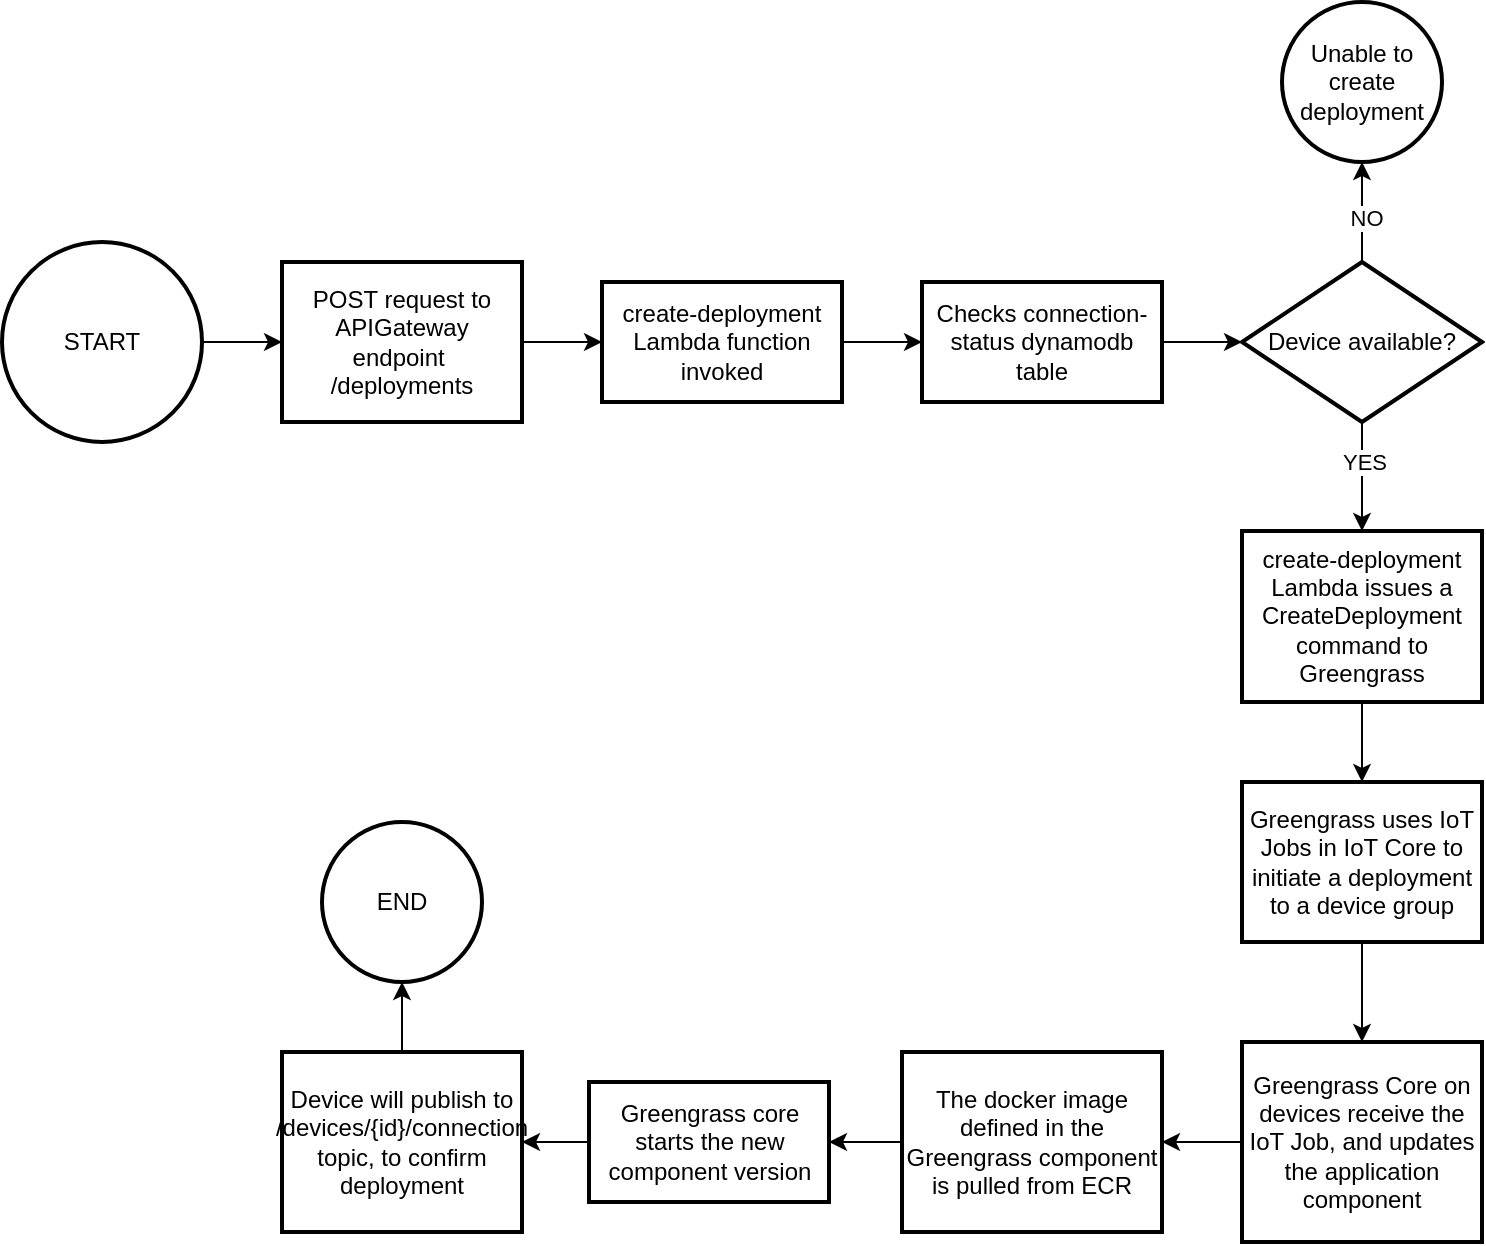 <mxfile version="28.2.3">
  <diagram name="Side-1" id="x-d8-C41W-6xykN9uDr_">
    <mxGraphModel dx="1463" dy="1110" grid="1" gridSize="10" guides="1" tooltips="1" connect="1" arrows="1" fold="1" page="1" pageScale="1" pageWidth="827" pageHeight="1169" math="0" shadow="0">
      <root>
        <mxCell id="0" />
        <mxCell id="1" parent="0" />
        <mxCell id="1nzviiJvSFG9rbKoDMbO-3" value="" style="edgeStyle=orthogonalEdgeStyle;rounded=0;orthogonalLoop=1;jettySize=auto;html=1;" edge="1" parent="1" source="1nzviiJvSFG9rbKoDMbO-1" target="1nzviiJvSFG9rbKoDMbO-2">
          <mxGeometry relative="1" as="geometry" />
        </mxCell>
        <mxCell id="1nzviiJvSFG9rbKoDMbO-1" value="START" style="strokeWidth=2;html=1;shape=mxgraph.flowchart.start_2;whiteSpace=wrap;" vertex="1" parent="1">
          <mxGeometry x="60" y="440" width="100" height="100" as="geometry" />
        </mxCell>
        <mxCell id="1nzviiJvSFG9rbKoDMbO-5" value="" style="edgeStyle=orthogonalEdgeStyle;rounded=0;orthogonalLoop=1;jettySize=auto;html=1;" edge="1" parent="1" source="1nzviiJvSFG9rbKoDMbO-2" target="1nzviiJvSFG9rbKoDMbO-4">
          <mxGeometry relative="1" as="geometry" />
        </mxCell>
        <mxCell id="1nzviiJvSFG9rbKoDMbO-2" value="&lt;div&gt;&lt;div&gt;POST request to APIGateway endpoint&amp;nbsp;&lt;/div&gt;&lt;div&gt;/deployments&lt;/div&gt;&lt;/div&gt;" style="whiteSpace=wrap;html=1;strokeWidth=2;" vertex="1" parent="1">
          <mxGeometry x="200" y="450" width="120" height="80" as="geometry" />
        </mxCell>
        <mxCell id="1nzviiJvSFG9rbKoDMbO-7" value="" style="edgeStyle=orthogonalEdgeStyle;rounded=0;orthogonalLoop=1;jettySize=auto;html=1;" edge="1" parent="1" source="1nzviiJvSFG9rbKoDMbO-4" target="1nzviiJvSFG9rbKoDMbO-6">
          <mxGeometry relative="1" as="geometry" />
        </mxCell>
        <mxCell id="1nzviiJvSFG9rbKoDMbO-4" value="&lt;br&gt;create-deployment Lambda function invoked&lt;div&gt;&lt;br/&gt;&lt;/div&gt;" style="whiteSpace=wrap;html=1;strokeWidth=2;" vertex="1" parent="1">
          <mxGeometry x="360" y="460" width="120" height="60" as="geometry" />
        </mxCell>
        <mxCell id="1nzviiJvSFG9rbKoDMbO-10" value="" style="edgeStyle=orthogonalEdgeStyle;rounded=0;orthogonalLoop=1;jettySize=auto;html=1;" edge="1" parent="1" source="1nzviiJvSFG9rbKoDMbO-6" target="1nzviiJvSFG9rbKoDMbO-9">
          <mxGeometry relative="1" as="geometry" />
        </mxCell>
        <mxCell id="1nzviiJvSFG9rbKoDMbO-6" value="Checks connection-status dynamodb table" style="whiteSpace=wrap;html=1;strokeWidth=2;" vertex="1" parent="1">
          <mxGeometry x="520" y="460" width="120" height="60" as="geometry" />
        </mxCell>
        <mxCell id="1nzviiJvSFG9rbKoDMbO-12" value="" style="edgeStyle=orthogonalEdgeStyle;rounded=0;orthogonalLoop=1;jettySize=auto;html=1;" edge="1" parent="1" source="1nzviiJvSFG9rbKoDMbO-9" target="1nzviiJvSFG9rbKoDMbO-11">
          <mxGeometry relative="1" as="geometry" />
        </mxCell>
        <mxCell id="1nzviiJvSFG9rbKoDMbO-13" value="NO" style="edgeLabel;html=1;align=center;verticalAlign=middle;resizable=0;points=[];" vertex="1" connectable="0" parent="1nzviiJvSFG9rbKoDMbO-12">
          <mxGeometry x="-0.1" y="-2" relative="1" as="geometry">
            <mxPoint as="offset" />
          </mxGeometry>
        </mxCell>
        <mxCell id="1nzviiJvSFG9rbKoDMbO-15" value="" style="edgeStyle=orthogonalEdgeStyle;rounded=0;orthogonalLoop=1;jettySize=auto;html=1;" edge="1" parent="1" source="1nzviiJvSFG9rbKoDMbO-9" target="1nzviiJvSFG9rbKoDMbO-14">
          <mxGeometry relative="1" as="geometry" />
        </mxCell>
        <mxCell id="1nzviiJvSFG9rbKoDMbO-16" value="YES" style="edgeLabel;html=1;align=center;verticalAlign=middle;resizable=0;points=[];" vertex="1" connectable="0" parent="1nzviiJvSFG9rbKoDMbO-15">
          <mxGeometry x="-0.289" y="1" relative="1" as="geometry">
            <mxPoint as="offset" />
          </mxGeometry>
        </mxCell>
        <mxCell id="1nzviiJvSFG9rbKoDMbO-9" value="Device available?" style="rhombus;whiteSpace=wrap;html=1;strokeWidth=2;" vertex="1" parent="1">
          <mxGeometry x="680" y="450" width="120" height="80" as="geometry" />
        </mxCell>
        <mxCell id="1nzviiJvSFG9rbKoDMbO-11" value="Unable to create deployment" style="ellipse;whiteSpace=wrap;html=1;strokeWidth=2;" vertex="1" parent="1">
          <mxGeometry x="700" y="320" width="80" height="80" as="geometry" />
        </mxCell>
        <mxCell id="1nzviiJvSFG9rbKoDMbO-18" value="" style="edgeStyle=orthogonalEdgeStyle;rounded=0;orthogonalLoop=1;jettySize=auto;html=1;" edge="1" parent="1" source="1nzviiJvSFG9rbKoDMbO-14" target="1nzviiJvSFG9rbKoDMbO-17">
          <mxGeometry relative="1" as="geometry" />
        </mxCell>
        <mxCell id="1nzviiJvSFG9rbKoDMbO-14" value="create-deployment Lambda issues a CreateDeployment command to Greengrass" style="whiteSpace=wrap;html=1;strokeWidth=2;" vertex="1" parent="1">
          <mxGeometry x="680" y="584.5" width="120" height="85.5" as="geometry" />
        </mxCell>
        <mxCell id="1nzviiJvSFG9rbKoDMbO-20" value="" style="edgeStyle=orthogonalEdgeStyle;rounded=0;orthogonalLoop=1;jettySize=auto;html=1;" edge="1" parent="1" source="1nzviiJvSFG9rbKoDMbO-17" target="1nzviiJvSFG9rbKoDMbO-19">
          <mxGeometry relative="1" as="geometry" />
        </mxCell>
        <mxCell id="1nzviiJvSFG9rbKoDMbO-17" value="&lt;div&gt;Greengrass uses IoT Jobs in IoT Core to initiate a deployment&lt;/div&gt;&lt;div&gt;to a device group&lt;/div&gt;" style="whiteSpace=wrap;html=1;strokeWidth=2;" vertex="1" parent="1">
          <mxGeometry x="680" y="710" width="120" height="80" as="geometry" />
        </mxCell>
        <mxCell id="1nzviiJvSFG9rbKoDMbO-22" value="" style="edgeStyle=orthogonalEdgeStyle;rounded=0;orthogonalLoop=1;jettySize=auto;html=1;" edge="1" parent="1" source="1nzviiJvSFG9rbKoDMbO-19" target="1nzviiJvSFG9rbKoDMbO-21">
          <mxGeometry relative="1" as="geometry" />
        </mxCell>
        <mxCell id="1nzviiJvSFG9rbKoDMbO-19" value="Greengrass Core on devices receive the IoT Job, and updates the application component" style="whiteSpace=wrap;html=1;strokeWidth=2;" vertex="1" parent="1">
          <mxGeometry x="680" y="840" width="120" height="100" as="geometry" />
        </mxCell>
        <mxCell id="1nzviiJvSFG9rbKoDMbO-24" value="" style="edgeStyle=orthogonalEdgeStyle;rounded=0;orthogonalLoop=1;jettySize=auto;html=1;" edge="1" parent="1" source="1nzviiJvSFG9rbKoDMbO-21" target="1nzviiJvSFG9rbKoDMbO-23">
          <mxGeometry relative="1" as="geometry" />
        </mxCell>
        <mxCell id="1nzviiJvSFG9rbKoDMbO-21" value="The docker image defined in the Greengrass component is pulled from ECR" style="whiteSpace=wrap;html=1;strokeWidth=2;" vertex="1" parent="1">
          <mxGeometry x="510" y="845" width="130" height="90" as="geometry" />
        </mxCell>
        <mxCell id="1nzviiJvSFG9rbKoDMbO-26" value="" style="edgeStyle=orthogonalEdgeStyle;rounded=0;orthogonalLoop=1;jettySize=auto;html=1;" edge="1" parent="1" source="1nzviiJvSFG9rbKoDMbO-23" target="1nzviiJvSFG9rbKoDMbO-25">
          <mxGeometry relative="1" as="geometry" />
        </mxCell>
        <mxCell id="1nzviiJvSFG9rbKoDMbO-23" value="Greengrass core starts the new component version" style="whiteSpace=wrap;html=1;strokeWidth=2;" vertex="1" parent="1">
          <mxGeometry x="353.5" y="860" width="120" height="60" as="geometry" />
        </mxCell>
        <mxCell id="1nzviiJvSFG9rbKoDMbO-28" value="" style="edgeStyle=orthogonalEdgeStyle;rounded=0;orthogonalLoop=1;jettySize=auto;html=1;" edge="1" parent="1" source="1nzviiJvSFG9rbKoDMbO-25" target="1nzviiJvSFG9rbKoDMbO-27">
          <mxGeometry relative="1" as="geometry" />
        </mxCell>
        <mxCell id="1nzviiJvSFG9rbKoDMbO-25" value="Device will publish to&lt;br&gt;/devices/{id}/connection&lt;br&gt;topic, to confirm deployment" style="whiteSpace=wrap;html=1;strokeWidth=2;" vertex="1" parent="1">
          <mxGeometry x="200" y="845" width="120" height="90" as="geometry" />
        </mxCell>
        <mxCell id="1nzviiJvSFG9rbKoDMbO-27" value="END" style="ellipse;whiteSpace=wrap;html=1;strokeWidth=2;" vertex="1" parent="1">
          <mxGeometry x="220" y="730" width="80" height="80" as="geometry" />
        </mxCell>
      </root>
    </mxGraphModel>
  </diagram>
</mxfile>

